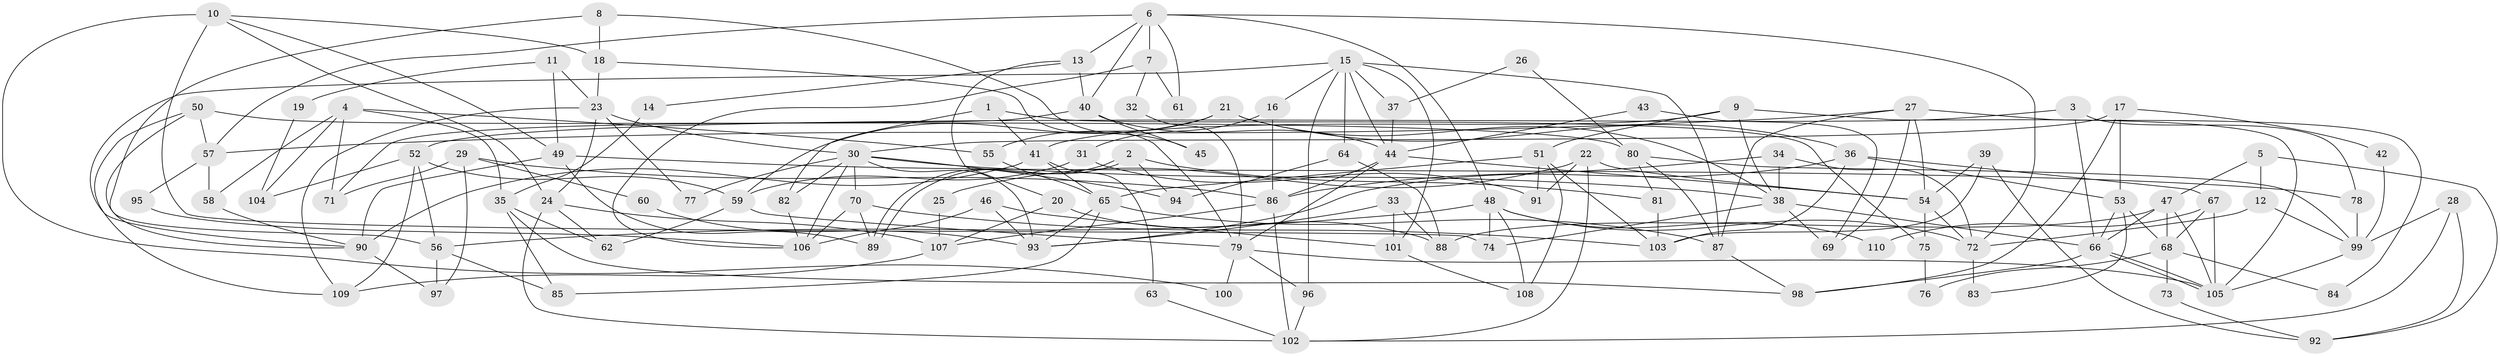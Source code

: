 // coarse degree distribution, {6: 0.10294117647058823, 4: 0.10294117647058823, 7: 0.11764705882352941, 8: 0.16176470588235295, 3: 0.23529411764705882, 9: 0.04411764705882353, 2: 0.14705882352941177, 5: 0.07352941176470588, 10: 0.014705882352941176}
// Generated by graph-tools (version 1.1) at 2025/24/03/03/25 07:24:01]
// undirected, 110 vertices, 220 edges
graph export_dot {
graph [start="1"]
  node [color=gray90,style=filled];
  1;
  2;
  3;
  4;
  5;
  6;
  7;
  8;
  9;
  10;
  11;
  12;
  13;
  14;
  15;
  16;
  17;
  18;
  19;
  20;
  21;
  22;
  23;
  24;
  25;
  26;
  27;
  28;
  29;
  30;
  31;
  32;
  33;
  34;
  35;
  36;
  37;
  38;
  39;
  40;
  41;
  42;
  43;
  44;
  45;
  46;
  47;
  48;
  49;
  50;
  51;
  52;
  53;
  54;
  55;
  56;
  57;
  58;
  59;
  60;
  61;
  62;
  63;
  64;
  65;
  66;
  67;
  68;
  69;
  70;
  71;
  72;
  73;
  74;
  75;
  76;
  77;
  78;
  79;
  80;
  81;
  82;
  83;
  84;
  85;
  86;
  87;
  88;
  89;
  90;
  91;
  92;
  93;
  94;
  95;
  96;
  97;
  98;
  99;
  100;
  101;
  102;
  103;
  104;
  105;
  106;
  107;
  108;
  109;
  110;
  1 -- 41;
  1 -- 82;
  1 -- 75;
  2 -- 94;
  2 -- 89;
  2 -- 89;
  2 -- 81;
  3 -- 66;
  3 -- 52;
  3 -- 78;
  4 -- 58;
  4 -- 55;
  4 -- 35;
  4 -- 71;
  4 -- 104;
  5 -- 12;
  5 -- 47;
  5 -- 92;
  6 -- 48;
  6 -- 57;
  6 -- 7;
  6 -- 13;
  6 -- 40;
  6 -- 61;
  6 -- 72;
  7 -- 106;
  7 -- 32;
  7 -- 61;
  8 -- 18;
  8 -- 56;
  8 -- 45;
  9 -- 105;
  9 -- 38;
  9 -- 41;
  9 -- 51;
  10 -- 24;
  10 -- 49;
  10 -- 18;
  10 -- 74;
  10 -- 100;
  11 -- 23;
  11 -- 49;
  11 -- 19;
  12 -- 72;
  12 -- 99;
  13 -- 20;
  13 -- 14;
  13 -- 40;
  14 -- 35;
  15 -- 90;
  15 -- 87;
  15 -- 16;
  15 -- 37;
  15 -- 44;
  15 -- 64;
  15 -- 96;
  15 -- 101;
  16 -- 31;
  16 -- 86;
  17 -- 30;
  17 -- 98;
  17 -- 42;
  17 -- 53;
  18 -- 79;
  18 -- 23;
  19 -- 104;
  20 -- 107;
  20 -- 88;
  21 -- 38;
  21 -- 36;
  21 -- 55;
  21 -- 59;
  22 -- 102;
  22 -- 54;
  22 -- 25;
  22 -- 91;
  23 -- 24;
  23 -- 30;
  23 -- 77;
  23 -- 109;
  24 -- 107;
  24 -- 102;
  24 -- 62;
  25 -- 107;
  26 -- 37;
  26 -- 80;
  27 -- 87;
  27 -- 54;
  27 -- 57;
  27 -- 69;
  27 -- 84;
  28 -- 92;
  28 -- 102;
  28 -- 99;
  29 -- 86;
  29 -- 71;
  29 -- 60;
  29 -- 97;
  30 -- 70;
  30 -- 38;
  30 -- 77;
  30 -- 82;
  30 -- 93;
  30 -- 94;
  30 -- 106;
  31 -- 91;
  31 -- 59;
  32 -- 79;
  33 -- 93;
  33 -- 101;
  33 -- 88;
  34 -- 86;
  34 -- 38;
  34 -- 72;
  35 -- 62;
  35 -- 85;
  35 -- 98;
  36 -- 67;
  36 -- 53;
  36 -- 93;
  36 -- 103;
  37 -- 44;
  38 -- 74;
  38 -- 66;
  38 -- 69;
  39 -- 103;
  39 -- 54;
  39 -- 92;
  40 -- 44;
  40 -- 45;
  40 -- 71;
  41 -- 65;
  41 -- 63;
  41 -- 90;
  42 -- 99;
  43 -- 69;
  43 -- 44;
  44 -- 54;
  44 -- 79;
  44 -- 86;
  46 -- 106;
  46 -- 93;
  46 -- 101;
  47 -- 66;
  47 -- 105;
  47 -- 68;
  47 -- 88;
  48 -- 108;
  48 -- 72;
  48 -- 56;
  48 -- 74;
  48 -- 110;
  49 -- 78;
  49 -- 90;
  49 -- 89;
  50 -- 90;
  50 -- 109;
  50 -- 57;
  50 -- 80;
  51 -- 103;
  51 -- 65;
  51 -- 91;
  51 -- 108;
  52 -- 59;
  52 -- 56;
  52 -- 104;
  52 -- 109;
  53 -- 66;
  53 -- 68;
  53 -- 83;
  54 -- 72;
  54 -- 75;
  55 -- 65;
  56 -- 85;
  56 -- 97;
  57 -- 58;
  57 -- 95;
  58 -- 90;
  59 -- 79;
  59 -- 62;
  60 -- 93;
  63 -- 102;
  64 -- 88;
  64 -- 94;
  65 -- 93;
  65 -- 85;
  65 -- 87;
  66 -- 105;
  66 -- 105;
  66 -- 98;
  67 -- 68;
  67 -- 105;
  67 -- 110;
  68 -- 73;
  68 -- 76;
  68 -- 84;
  70 -- 89;
  70 -- 103;
  70 -- 106;
  72 -- 83;
  73 -- 92;
  75 -- 76;
  78 -- 99;
  79 -- 105;
  79 -- 96;
  79 -- 100;
  80 -- 87;
  80 -- 81;
  80 -- 99;
  81 -- 103;
  82 -- 106;
  86 -- 102;
  86 -- 107;
  87 -- 98;
  90 -- 97;
  95 -- 106;
  96 -- 102;
  99 -- 105;
  101 -- 108;
  107 -- 109;
}
